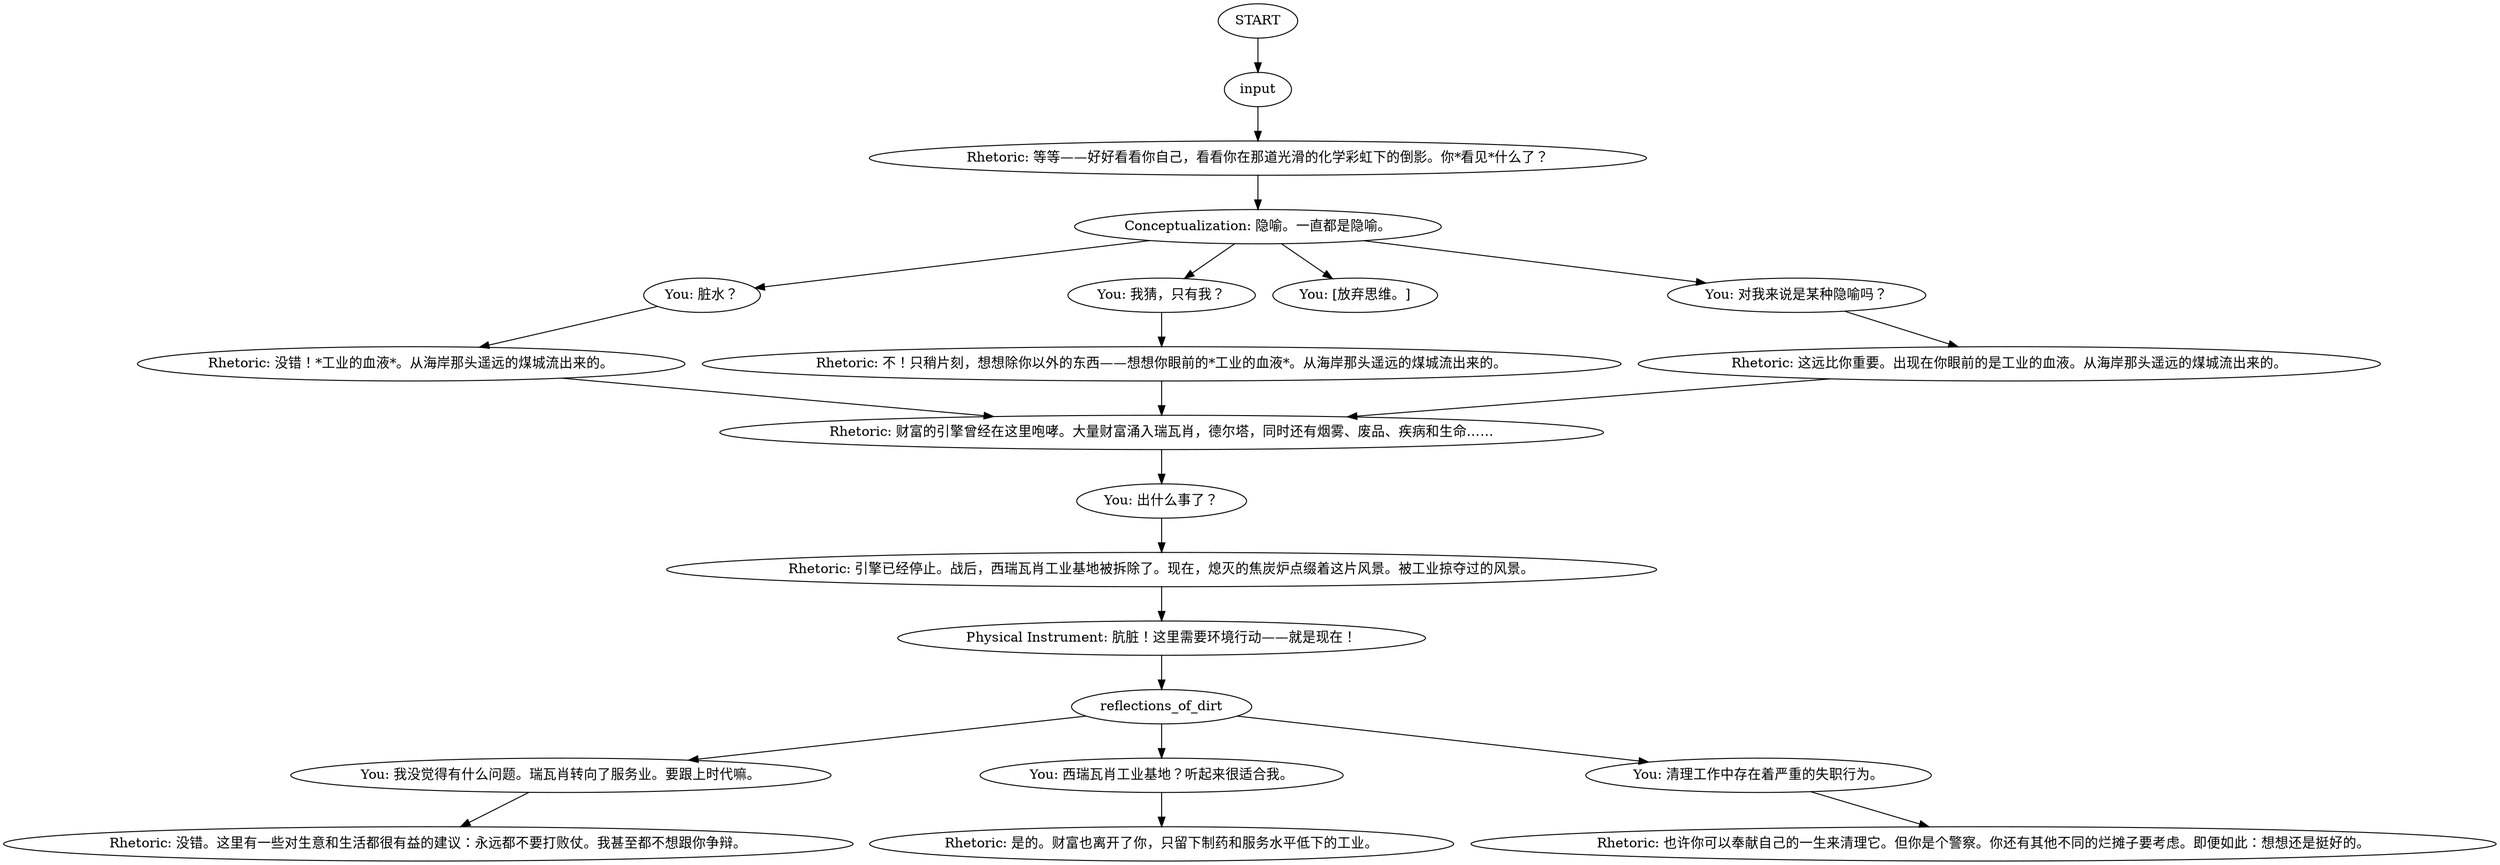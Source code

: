 # COAST ORB / reflectingwaterthought
# CONVO: Dead industry polluted the waters. Though the boom is long forgotten, the damage continues.
# ==================================================
digraph G {
	  0 [label="START"];
	  1 [label="input"];
	  2 [label="You: 我没觉得有什么问题。瑞瓦肖转向了服务业。要跟上时代嘛。"];
	  3 [label="Physical Instrument: 肮脏！这里需要环境行动——就是现在！"];
	  4 [label="Rhetoric: 引擎已经停止。战后，西瑞瓦肖工业基地被拆除了。现在，熄灭的焦炭炉点缀着这片风景。被工业掠夺过的风景。"];
	  5 [label="Rhetoric: 财富的引擎曾经在这里咆哮。大量财富涌入瑞瓦肖，德尔塔，同时还有烟雾、废品、疾病和生命……"];
	  6 [label="Rhetoric: 也许你可以奉献自己的一生来清理它。但你是个警察。你还有其他不同的烂摊子要考虑。即便如此：想想还是挺好的。"];
	  7 [label="You: 脏水？"];
	  8 [label="Rhetoric: 没错！*工业的血液*。从海岸那头遥远的煤城流出来的。"];
	  9 [label="Rhetoric: 等等——好好看看你自己，看看你在那道光滑的化学彩虹下的倒影。你*看见*什么了？"];
	  10 [label="You: 我猜，只有我？"];
	  11 [label="You: [放弃思维。]"];
	  12 [label="Rhetoric: 不！只稍片刻，想想除你以外的东西——想想你眼前的*工业的血液*。从海岸那头遥远的煤城流出来的。"];
	  13 [label="You: 西瑞瓦肖工业基地？听起来很适合我。"];
	  14 [label="Rhetoric: 没错。这里有一些对生意和生活都很有益的建议：永远都不要打败仗。我甚至都不想跟你争辩。"];
	  15 [label="You: 出什么事了？"];
	  16 [label="Rhetoric: 是的。财富也离开了你，只留下制药和服务水平低下的工业。"];
	  17 [label="Rhetoric: 这远比你重要。出现在你眼前的是工业的血液。从海岸那头遥远的煤城流出来的。"];
	  18 [label="reflections_of_dirt"];
	  19 [label="You: 清理工作中存在着严重的失职行为。"];
	  20 [label="Conceptualization: 隐喻。一直都是隐喻。"];
	  21 [label="You: 对我来说是某种隐喻吗？"];
	  0 -> 1
	  1 -> 9
	  2 -> 14
	  3 -> 18
	  4 -> 3
	  5 -> 15
	  7 -> 8
	  8 -> 5
	  9 -> 20
	  10 -> 12
	  12 -> 5
	  13 -> 16
	  15 -> 4
	  17 -> 5
	  18 -> 2
	  18 -> 19
	  18 -> 13
	  19 -> 6
	  20 -> 10
	  20 -> 11
	  20 -> 21
	  20 -> 7
	  21 -> 17
}

